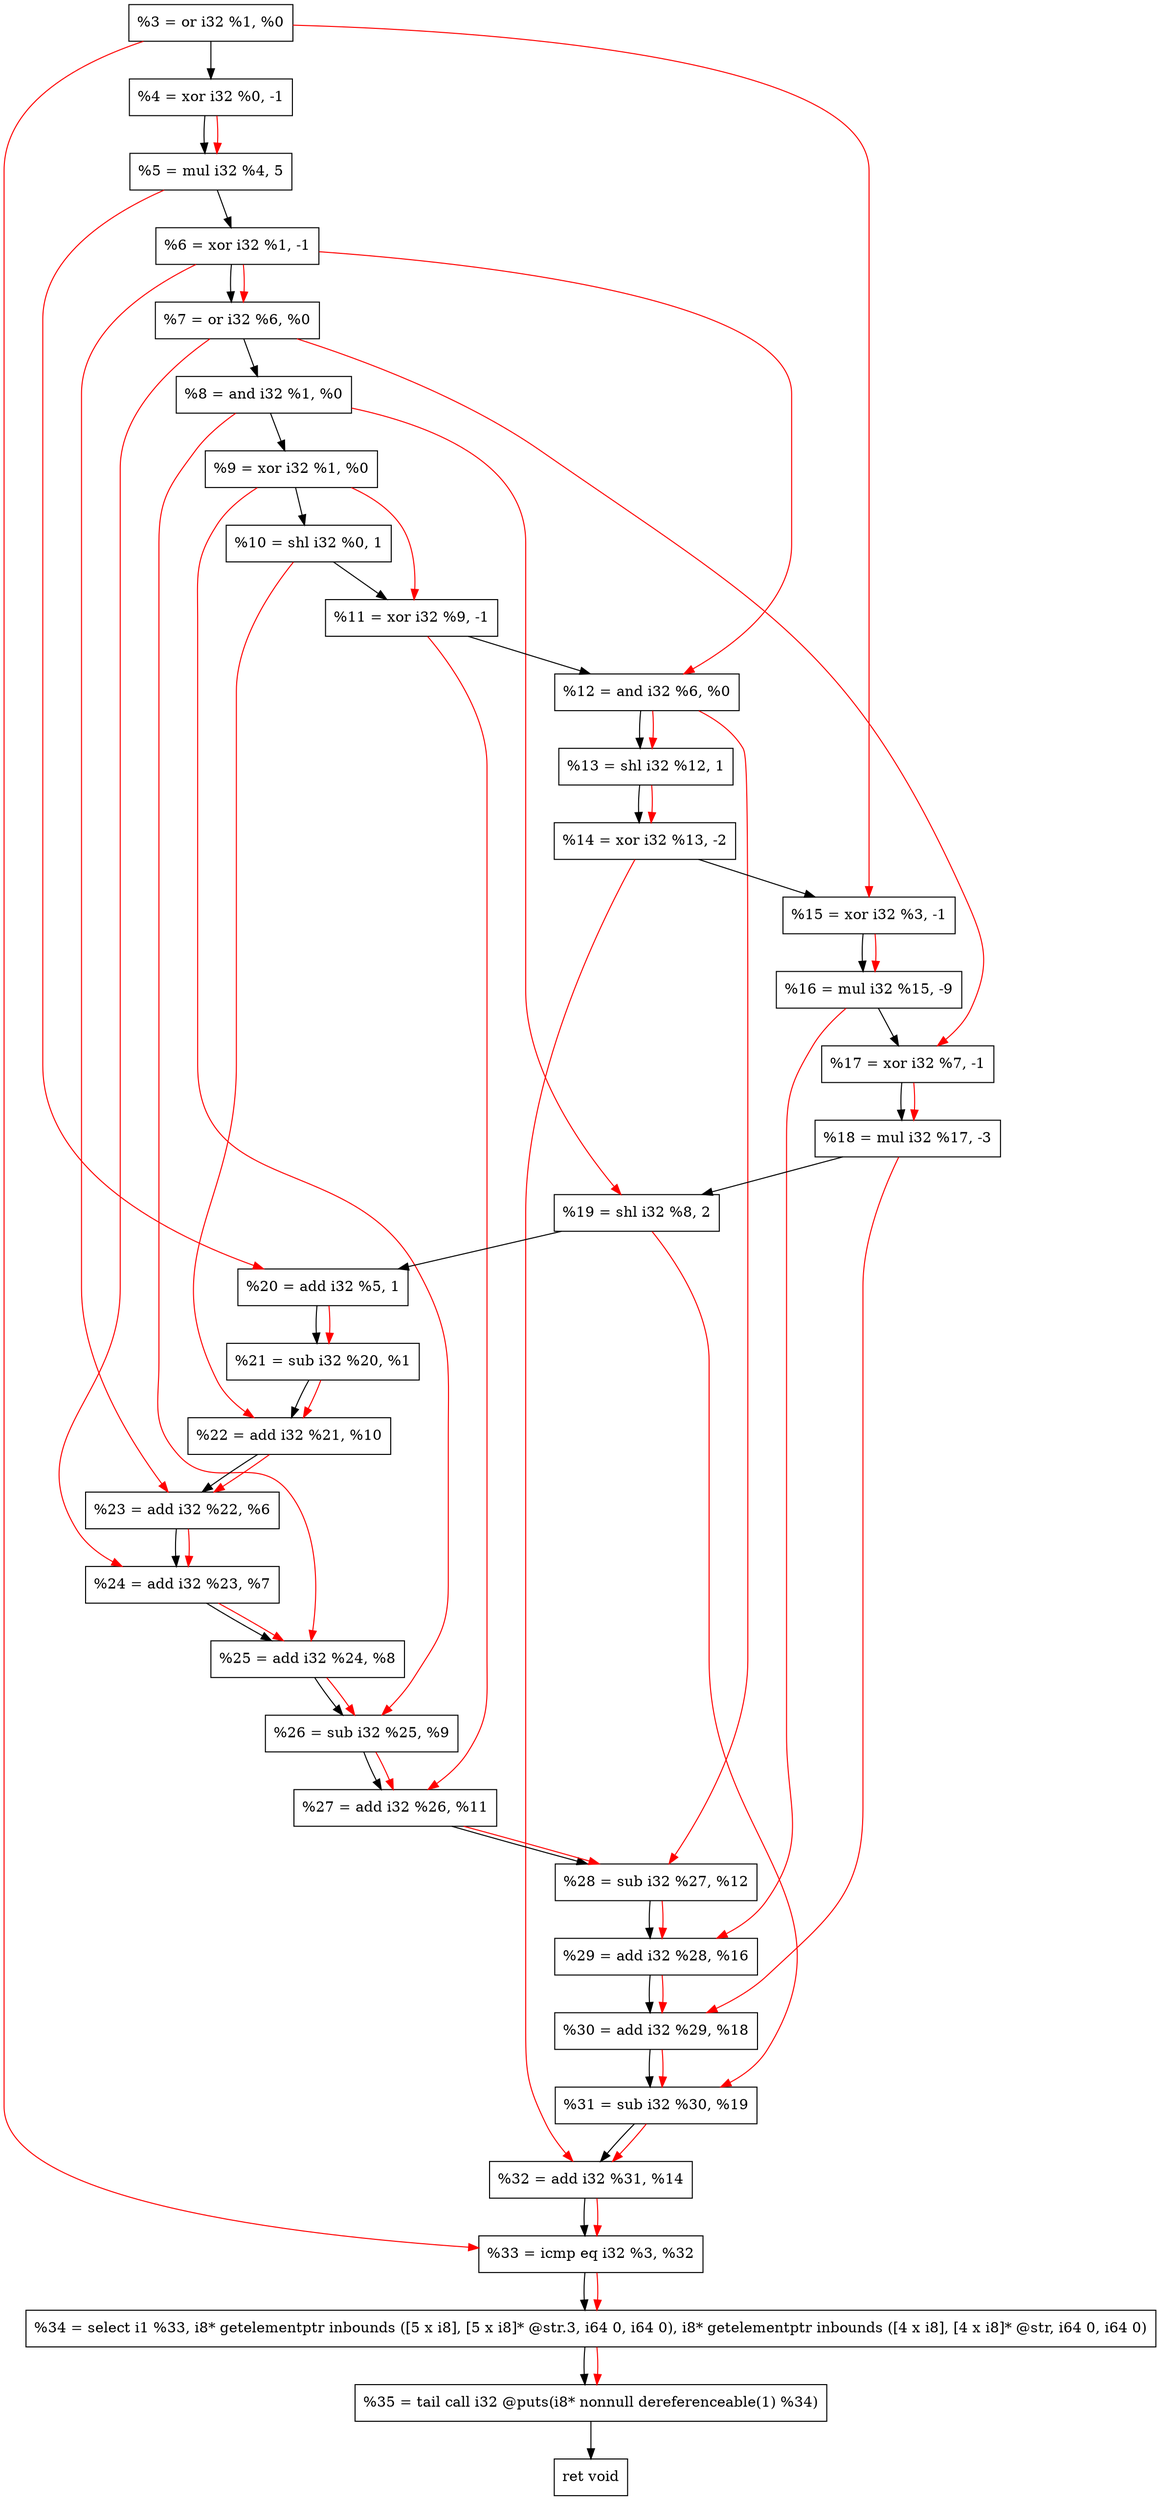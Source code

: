 digraph "DFG for'crackme' function" {
	Node0xc2d690[shape=record, label="  %3 = or i32 %1, %0"];
	Node0xc2dd40[shape=record, label="  %4 = xor i32 %0, -1"];
	Node0xc2de00[shape=record, label="  %5 = mul i32 %4, 5"];
	Node0xc2de70[shape=record, label="  %6 = xor i32 %1, -1"];
	Node0xc2dee0[shape=record, label="  %7 = or i32 %6, %0"];
	Node0xc2df50[shape=record, label="  %8 = and i32 %1, %0"];
	Node0xc2dfc0[shape=record, label="  %9 = xor i32 %1, %0"];
	Node0xc2e060[shape=record, label="  %10 = shl i32 %0, 1"];
	Node0xc2e0d0[shape=record, label="  %11 = xor i32 %9, -1"];
	Node0xc2e140[shape=record, label="  %12 = and i32 %6, %0"];
	Node0xc2e1b0[shape=record, label="  %13 = shl i32 %12, 1"];
	Node0xc2e250[shape=record, label="  %14 = xor i32 %13, -2"];
	Node0xc2e2c0[shape=record, label="  %15 = xor i32 %3, -1"];
	Node0xc2e360[shape=record, label="  %16 = mul i32 %15, -9"];
	Node0xc2e3d0[shape=record, label="  %17 = xor i32 %7, -1"];
	Node0xc2e470[shape=record, label="  %18 = mul i32 %17, -3"];
	Node0xc2e510[shape=record, label="  %19 = shl i32 %8, 2"];
	Node0xc2e580[shape=record, label="  %20 = add i32 %5, 1"];
	Node0xc2e5f0[shape=record, label="  %21 = sub i32 %20, %1"];
	Node0xc2e660[shape=record, label="  %22 = add i32 %21, %10"];
	Node0xc2e6d0[shape=record, label="  %23 = add i32 %22, %6"];
	Node0xc2e740[shape=record, label="  %24 = add i32 %23, %7"];
	Node0xc2e7b0[shape=record, label="  %25 = add i32 %24, %8"];
	Node0xc2e820[shape=record, label="  %26 = sub i32 %25, %9"];
	Node0xc2e890[shape=record, label="  %27 = add i32 %26, %11"];
	Node0xc2e900[shape=record, label="  %28 = sub i32 %27, %12"];
	Node0xc2e970[shape=record, label="  %29 = add i32 %28, %16"];
	Node0xc2e9e0[shape=record, label="  %30 = add i32 %29, %18"];
	Node0xc2ea50[shape=record, label="  %31 = sub i32 %30, %19"];
	Node0xc2eac0[shape=record, label="  %32 = add i32 %31, %14"];
	Node0xc2ed40[shape=record, label="  %33 = icmp eq i32 %3, %32"];
	Node0xbce268[shape=record, label="  %34 = select i1 %33, i8* getelementptr inbounds ([5 x i8], [5 x i8]* @str.3, i64 0, i64 0), i8* getelementptr inbounds ([4 x i8], [4 x i8]* @str, i64 0, i64 0)"];
	Node0xc2f1e0[shape=record, label="  %35 = tail call i32 @puts(i8* nonnull dereferenceable(1) %34)"];
	Node0xc2f230[shape=record, label="  ret void"];
	Node0xc2d690 -> Node0xc2dd40;
	Node0xc2dd40 -> Node0xc2de00;
	Node0xc2de00 -> Node0xc2de70;
	Node0xc2de70 -> Node0xc2dee0;
	Node0xc2dee0 -> Node0xc2df50;
	Node0xc2df50 -> Node0xc2dfc0;
	Node0xc2dfc0 -> Node0xc2e060;
	Node0xc2e060 -> Node0xc2e0d0;
	Node0xc2e0d0 -> Node0xc2e140;
	Node0xc2e140 -> Node0xc2e1b0;
	Node0xc2e1b0 -> Node0xc2e250;
	Node0xc2e250 -> Node0xc2e2c0;
	Node0xc2e2c0 -> Node0xc2e360;
	Node0xc2e360 -> Node0xc2e3d0;
	Node0xc2e3d0 -> Node0xc2e470;
	Node0xc2e470 -> Node0xc2e510;
	Node0xc2e510 -> Node0xc2e580;
	Node0xc2e580 -> Node0xc2e5f0;
	Node0xc2e5f0 -> Node0xc2e660;
	Node0xc2e660 -> Node0xc2e6d0;
	Node0xc2e6d0 -> Node0xc2e740;
	Node0xc2e740 -> Node0xc2e7b0;
	Node0xc2e7b0 -> Node0xc2e820;
	Node0xc2e820 -> Node0xc2e890;
	Node0xc2e890 -> Node0xc2e900;
	Node0xc2e900 -> Node0xc2e970;
	Node0xc2e970 -> Node0xc2e9e0;
	Node0xc2e9e0 -> Node0xc2ea50;
	Node0xc2ea50 -> Node0xc2eac0;
	Node0xc2eac0 -> Node0xc2ed40;
	Node0xc2ed40 -> Node0xbce268;
	Node0xbce268 -> Node0xc2f1e0;
	Node0xc2f1e0 -> Node0xc2f230;
edge [color=red]
	Node0xc2dd40 -> Node0xc2de00;
	Node0xc2de70 -> Node0xc2dee0;
	Node0xc2dfc0 -> Node0xc2e0d0;
	Node0xc2de70 -> Node0xc2e140;
	Node0xc2e140 -> Node0xc2e1b0;
	Node0xc2e1b0 -> Node0xc2e250;
	Node0xc2d690 -> Node0xc2e2c0;
	Node0xc2e2c0 -> Node0xc2e360;
	Node0xc2dee0 -> Node0xc2e3d0;
	Node0xc2e3d0 -> Node0xc2e470;
	Node0xc2df50 -> Node0xc2e510;
	Node0xc2de00 -> Node0xc2e580;
	Node0xc2e580 -> Node0xc2e5f0;
	Node0xc2e5f0 -> Node0xc2e660;
	Node0xc2e060 -> Node0xc2e660;
	Node0xc2e660 -> Node0xc2e6d0;
	Node0xc2de70 -> Node0xc2e6d0;
	Node0xc2e6d0 -> Node0xc2e740;
	Node0xc2dee0 -> Node0xc2e740;
	Node0xc2e740 -> Node0xc2e7b0;
	Node0xc2df50 -> Node0xc2e7b0;
	Node0xc2e7b0 -> Node0xc2e820;
	Node0xc2dfc0 -> Node0xc2e820;
	Node0xc2e820 -> Node0xc2e890;
	Node0xc2e0d0 -> Node0xc2e890;
	Node0xc2e890 -> Node0xc2e900;
	Node0xc2e140 -> Node0xc2e900;
	Node0xc2e900 -> Node0xc2e970;
	Node0xc2e360 -> Node0xc2e970;
	Node0xc2e970 -> Node0xc2e9e0;
	Node0xc2e470 -> Node0xc2e9e0;
	Node0xc2e9e0 -> Node0xc2ea50;
	Node0xc2e510 -> Node0xc2ea50;
	Node0xc2ea50 -> Node0xc2eac0;
	Node0xc2e250 -> Node0xc2eac0;
	Node0xc2d690 -> Node0xc2ed40;
	Node0xc2eac0 -> Node0xc2ed40;
	Node0xc2ed40 -> Node0xbce268;
	Node0xbce268 -> Node0xc2f1e0;
}
